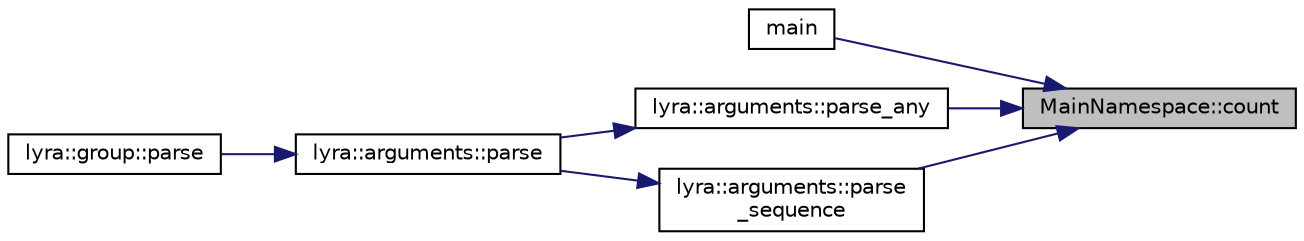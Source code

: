 digraph "MainNamespace::count"
{
 // INTERACTIVE_SVG=YES
 // LATEX_PDF_SIZE
  edge [fontname="Helvetica",fontsize="10",labelfontname="Helvetica",labelfontsize="10"];
  node [fontname="Helvetica",fontsize="10",shape=record];
  rankdir="RL";
  Node1 [label="MainNamespace::count",height=0.2,width=0.4,color="black", fillcolor="grey75", style="filled", fontcolor="black",tooltip=" "];
  Node1 -> Node2 [dir="back",color="midnightblue",fontsize="10",style="solid",fontname="Helvetica"];
  Node2 [label="main",height=0.2,width=0.4,color="black", fillcolor="white", style="filled",URL="$doc__example4_8cpp.html#a217dbf8b442f20279ea00b898af96f52",tooltip=" "];
  Node1 -> Node3 [dir="back",color="midnightblue",fontsize="10",style="solid",fontname="Helvetica"];
  Node3 [label="lyra::arguments::parse_any",height=0.2,width=0.4,color="black", fillcolor="white", style="filled",URL="$classlyra_1_1arguments.html#a4509f3d7139b3cd823dcad3c75ae221b",tooltip=" "];
  Node3 -> Node4 [dir="back",color="midnightblue",fontsize="10",style="solid",fontname="Helvetica"];
  Node4 [label="lyra::arguments::parse",height=0.2,width=0.4,color="black", fillcolor="white", style="filled",URL="$classlyra_1_1arguments.html#abaa776f2a0b2c57de970cf35bd59c47c",tooltip=" "];
  Node4 -> Node5 [dir="back",color="midnightblue",fontsize="10",style="solid",fontname="Helvetica"];
  Node5 [label="lyra::group::parse",height=0.2,width=0.4,color="black", fillcolor="white", style="filled",URL="$classlyra_1_1group.html#a8b373ee89b9aa7d62c3a2045f4dc4a3c",tooltip=" "];
  Node1 -> Node6 [dir="back",color="midnightblue",fontsize="10",style="solid",fontname="Helvetica"];
  Node6 [label="lyra::arguments::parse\l_sequence",height=0.2,width=0.4,color="black", fillcolor="white", style="filled",URL="$classlyra_1_1arguments.html#a125da5640a06de6f9268328a252e20d2",tooltip=" "];
  Node6 -> Node4 [dir="back",color="midnightblue",fontsize="10",style="solid",fontname="Helvetica"];
}
